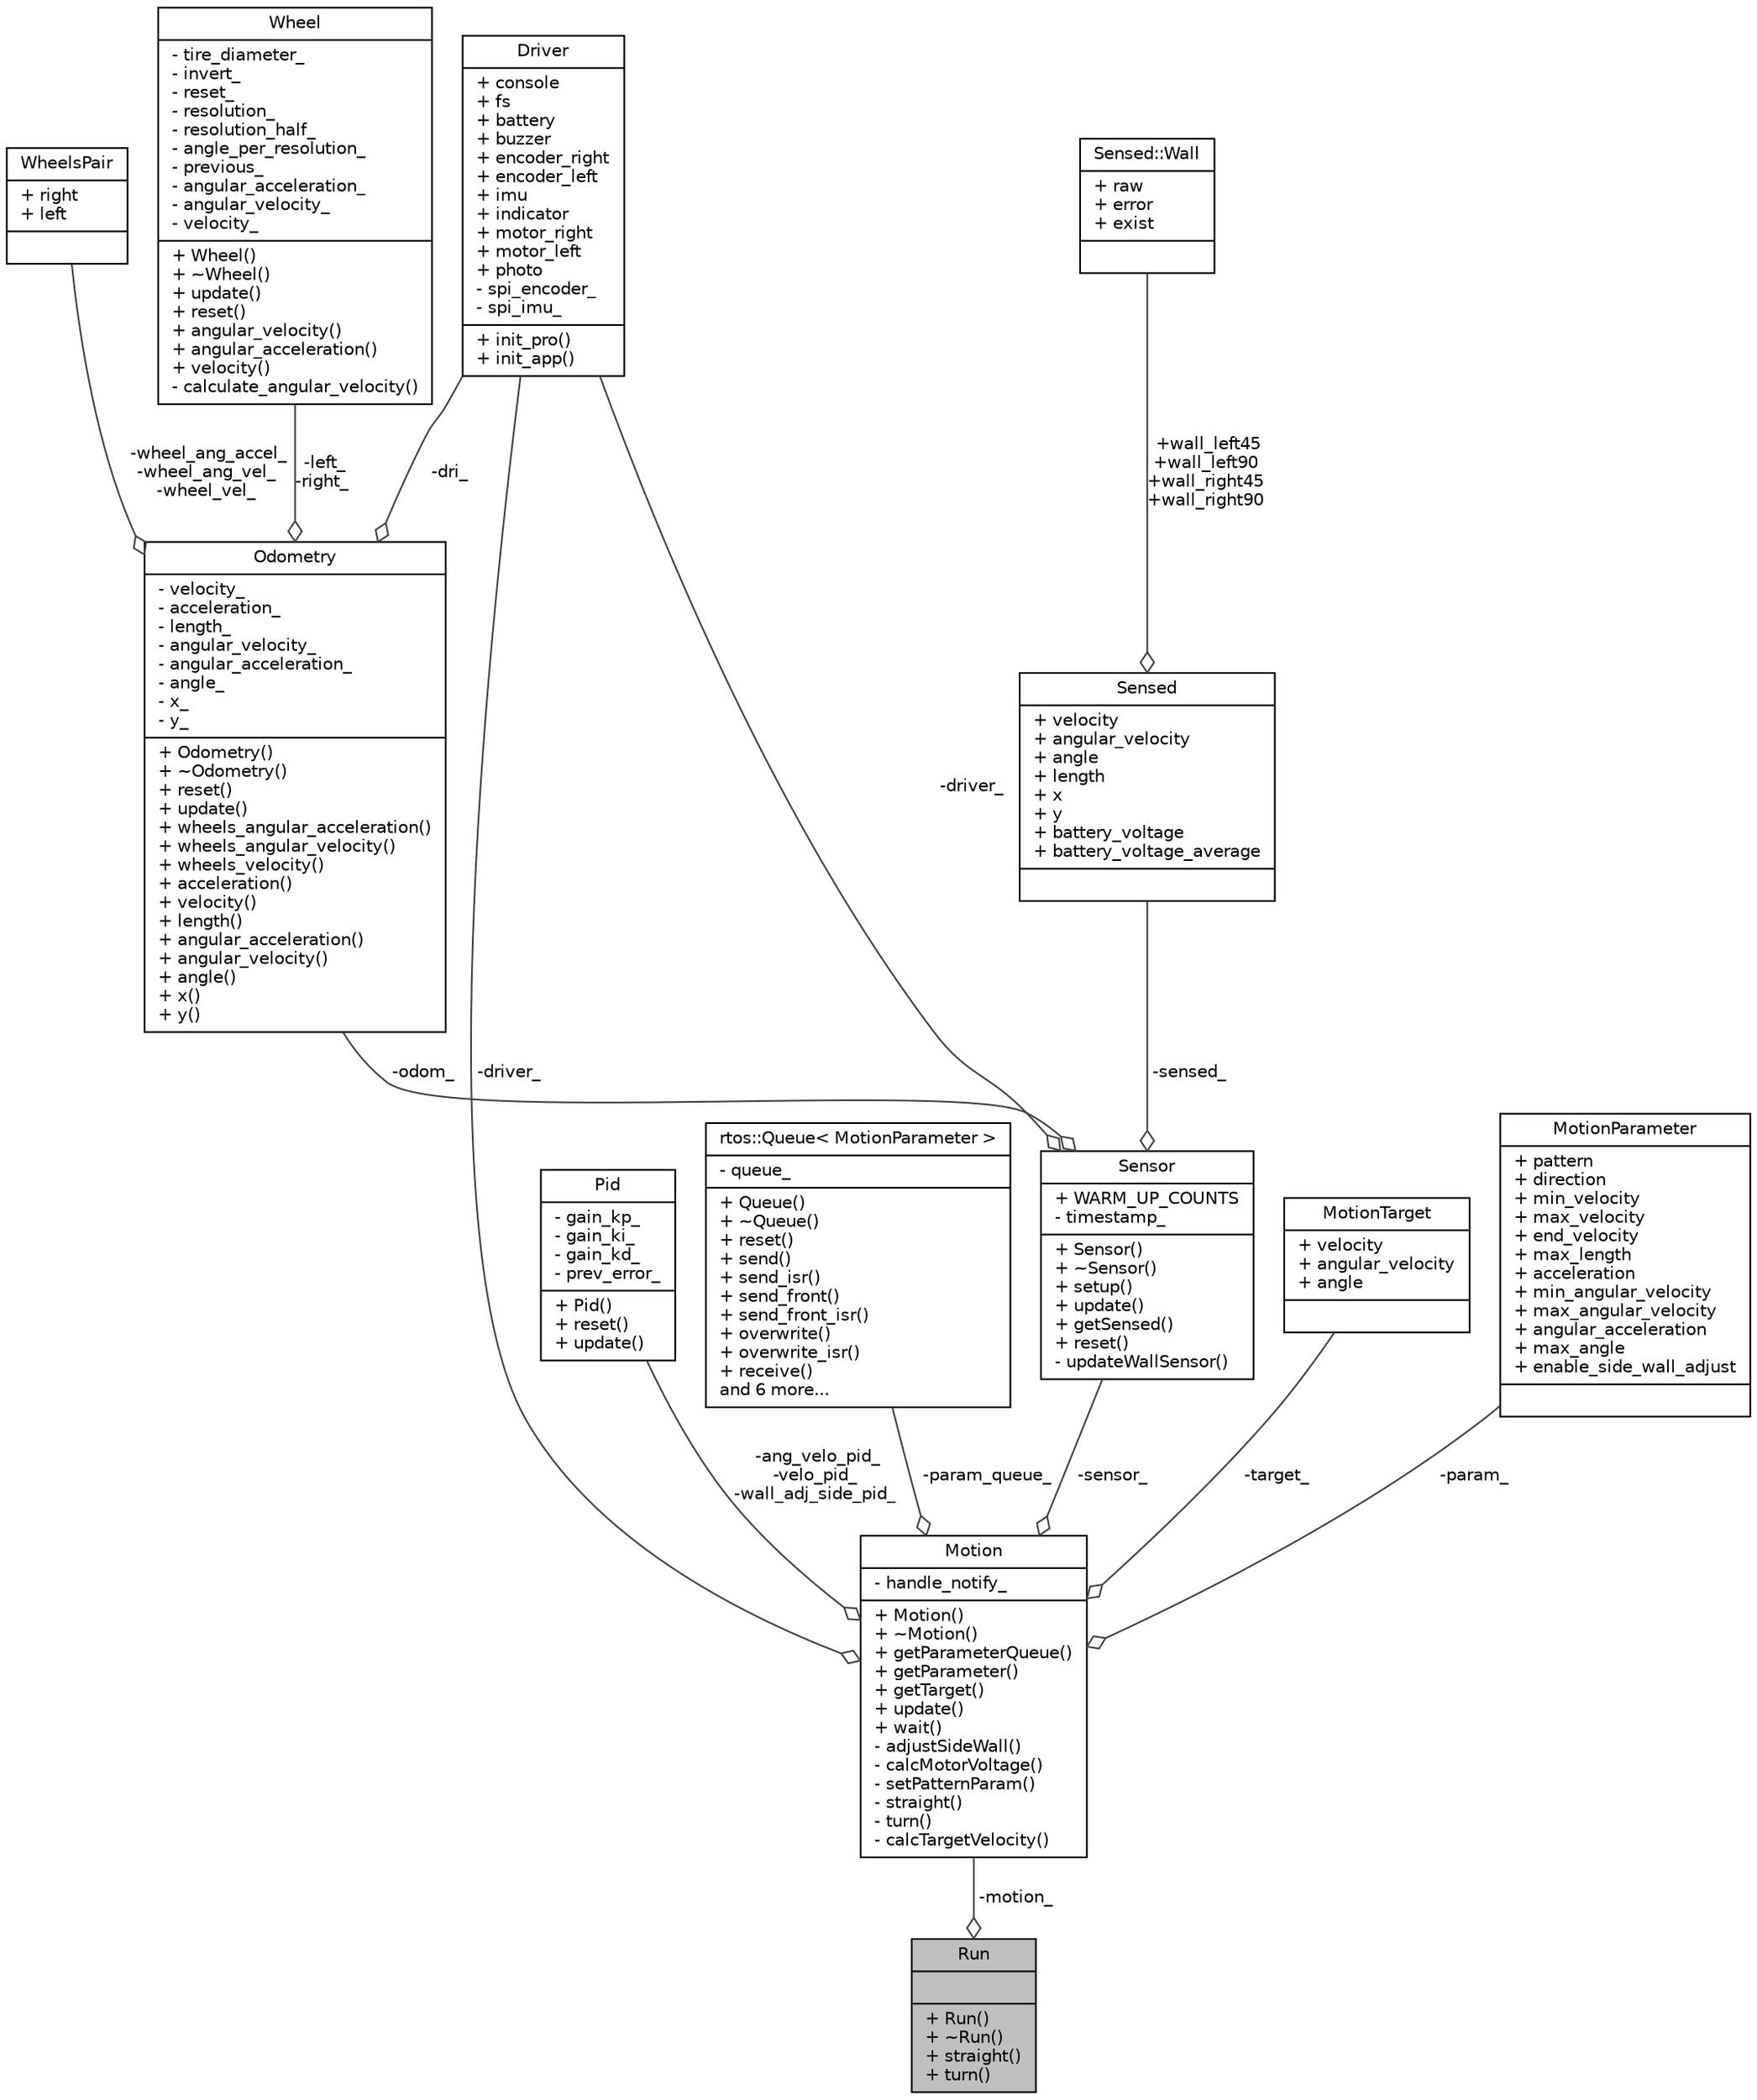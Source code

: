 digraph "Run"
{
 // LATEX_PDF_SIZE
  edge [fontname="Helvetica",fontsize="10",labelfontname="Helvetica",labelfontsize="10"];
  node [fontname="Helvetica",fontsize="10",shape=record];
  Node1 [label="{Run\n||+ Run()\l+ ~Run()\l+ straight()\l+ turn()\l}",height=0.2,width=0.4,color="black", fillcolor="grey75", style="filled", fontcolor="black",tooltip=" "];
  Node2 -> Node1 [color="grey25",fontsize="10",style="solid",label=" -motion_" ,arrowhead="odiamond",fontname="Helvetica"];
  Node2 [label="{Motion\n|- handle_notify_\l|+ Motion()\l+ ~Motion()\l+ getParameterQueue()\l+ getParameter()\l+ getTarget()\l+ update()\l+ wait()\l- adjustSideWall()\l- calcMotorVoltage()\l- setPatternParam()\l- straight()\l- turn()\l- calcTargetVelocity()\l}",height=0.2,width=0.4,color="black", fillcolor="white", style="filled",URL="$classMotion.html",tooltip=" "];
  Node3 -> Node2 [color="grey25",fontsize="10",style="solid",label=" -driver_" ,arrowhead="odiamond",fontname="Helvetica"];
  Node3 [label="{Driver\n|+ console\l+ fs\l+ battery\l+ buzzer\l+ encoder_right\l+ encoder_left\l+ imu\l+ indicator\l+ motor_right\l+ motor_left\l+ photo\l- spi_encoder_\l- spi_imu_\l|+ init_pro()\l+ init_app()\l}",height=0.2,width=0.4,color="black", fillcolor="white", style="filled",URL="$structDriver.html",tooltip=" "];
  Node4 -> Node2 [color="grey25",fontsize="10",style="solid",label=" -ang_velo_pid_\n-velo_pid_\n-wall_adj_side_pid_" ,arrowhead="odiamond",fontname="Helvetica"];
  Node4 [label="{Pid\n|- gain_kp_\l- gain_ki_\l- gain_kd_\l- prev_error_\l|+ Pid()\l+ reset()\l+ update()\l}",height=0.2,width=0.4,color="black", fillcolor="white", style="filled",URL="$classPid.html",tooltip=" "];
  Node5 -> Node2 [color="grey25",fontsize="10",style="solid",label=" -param_queue_" ,arrowhead="odiamond",fontname="Helvetica"];
  Node5 [label="{rtos::Queue\< MotionParameter \>\n|- queue_\l|+ Queue()\l+ ~Queue()\l+ reset()\l+ send()\l+ send_isr()\l+ send_front()\l+ send_front_isr()\l+ overwrite()\l+ overwrite_isr()\l+ receive()\land 6 more...\l}",height=0.2,width=0.4,color="black", fillcolor="white", style="filled",URL="$classrtos_1_1Queue.html",tooltip=" "];
  Node6 -> Node2 [color="grey25",fontsize="10",style="solid",label=" -sensor_" ,arrowhead="odiamond",fontname="Helvetica"];
  Node6 [label="{Sensor\n|+ WARM_UP_COUNTS\l- timestamp_\l|+ Sensor()\l+ ~Sensor()\l+ setup()\l+ update()\l+ getSensed()\l+ reset()\l- updateWallSensor()\l}",height=0.2,width=0.4,color="black", fillcolor="white", style="filled",URL="$classSensor.html",tooltip=" "];
  Node3 -> Node6 [color="grey25",fontsize="10",style="solid",label=" -driver_" ,arrowhead="odiamond",fontname="Helvetica"];
  Node7 -> Node6 [color="grey25",fontsize="10",style="solid",label=" -sensed_" ,arrowhead="odiamond",fontname="Helvetica"];
  Node7 [label="{Sensed\n|+ velocity\l+ angular_velocity\l+ angle\l+ length\l+ x\l+ y\l+ battery_voltage\l+ battery_voltage_average\l|}",height=0.2,width=0.4,color="black", fillcolor="white", style="filled",URL="$structSensed.html",tooltip=" "];
  Node8 -> Node7 [color="grey25",fontsize="10",style="solid",label=" +wall_left45\n+wall_left90\n+wall_right45\n+wall_right90" ,arrowhead="odiamond",fontname="Helvetica"];
  Node8 [label="{Sensed::Wall\n|+ raw\l+ error\l+ exist\l|}",height=0.2,width=0.4,color="black", fillcolor="white", style="filled",URL="$structSensed_1_1Wall.html",tooltip=" "];
  Node9 -> Node6 [color="grey25",fontsize="10",style="solid",label=" -odom_" ,arrowhead="odiamond",fontname="Helvetica"];
  Node9 [label="{Odometry\n|- velocity_\l- acceleration_\l- length_\l- angular_velocity_\l- angular_acceleration_\l- angle_\l- x_\l- y_\l|+ Odometry()\l+ ~Odometry()\l+ reset()\l+ update()\l+ wheels_angular_acceleration()\l+ wheels_angular_velocity()\l+ wheels_velocity()\l+ acceleration()\l+ velocity()\l+ length()\l+ angular_acceleration()\l+ angular_velocity()\l+ angle()\l+ x()\l+ y()\l}",height=0.2,width=0.4,color="black", fillcolor="white", style="filled",URL="$classOdometry.html",tooltip=" "];
  Node3 -> Node9 [color="grey25",fontsize="10",style="solid",label=" -dri_" ,arrowhead="odiamond",fontname="Helvetica"];
  Node10 -> Node9 [color="grey25",fontsize="10",style="solid",label=" -left_\n-right_" ,arrowhead="odiamond",fontname="Helvetica"];
  Node10 [label="{Wheel\n|- tire_diameter_\l- invert_\l- reset_\l- resolution_\l- resolution_half_\l- angle_per_resolution_\l- previous_\l- angular_acceleration_\l- angular_velocity_\l- velocity_\l|+ Wheel()\l+ ~Wheel()\l+ update()\l+ reset()\l+ angular_velocity()\l+ angular_acceleration()\l+ velocity()\l- calculate_angular_velocity()\l}",height=0.2,width=0.4,color="black", fillcolor="white", style="filled",URL="$classWheel.html",tooltip="車輪から得られる車体情報を管理する"];
  Node11 -> Node9 [color="grey25",fontsize="10",style="solid",label=" -wheel_ang_accel_\n-wheel_ang_vel_\n-wheel_vel_" ,arrowhead="odiamond",fontname="Helvetica"];
  Node11 [label="{WheelsPair\n|+ right\l+ left\l|}",height=0.2,width=0.4,color="black", fillcolor="white", style="filled",URL="$structWheelsPair.html",tooltip="マウスの自己位置を推定する。 速度はエンコーダーから算出。 加速度はIMUから取得。 角速度はIMUから取得。 角加速度はIMUから算出。"];
  Node12 -> Node2 [color="grey25",fontsize="10",style="solid",label=" -target_" ,arrowhead="odiamond",fontname="Helvetica"];
  Node12 [label="{MotionTarget\n|+ velocity\l+ angular_velocity\l+ angle\l|}",height=0.2,width=0.4,color="black", fillcolor="white", style="filled",URL="$structMotionTarget.html",tooltip=" "];
  Node13 -> Node2 [color="grey25",fontsize="10",style="solid",label=" -param_" ,arrowhead="odiamond",fontname="Helvetica"];
  Node13 [label="{MotionParameter\n|+ pattern\l+ direction\l+ min_velocity\l+ max_velocity\l+ end_velocity\l+ max_length\l+ acceleration\l+ min_angular_velocity\l+ max_angular_velocity\l+ angular_acceleration\l+ max_angle\l+ enable_side_wall_adjust\l|}",height=0.2,width=0.4,color="black", fillcolor="white", style="filled",URL="$structMotionParameter.html",tooltip=" "];
}
